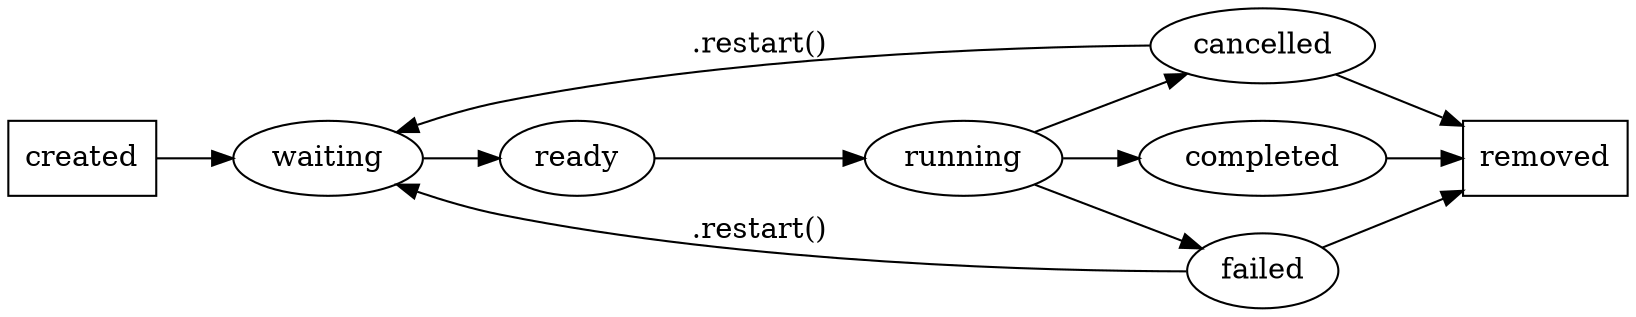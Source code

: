 digraph jobStatus {

  graph [splines="spline" mclimit=1.0 ratio=auto rankdir=LR]

  created [shape=box];
  waiting;
  ready;
  running;
  failed;
  cancelled;
  completed;
  removed [shape=box];
  created -> waiting [weight=100.0];
  waiting -> ready [weight=100.0];
  ready -> running [weight=100.0];
  running -> completed [weight=100.0];
  running -> failed [];
  completed -> removed [weight=100.0];
  running -> cancelled [];
  cancelled -> removed [];
  failed -> removed [];
  cancelled -> waiting [label=".restart()"];
  failed -> waiting [label=".restart()"];
}